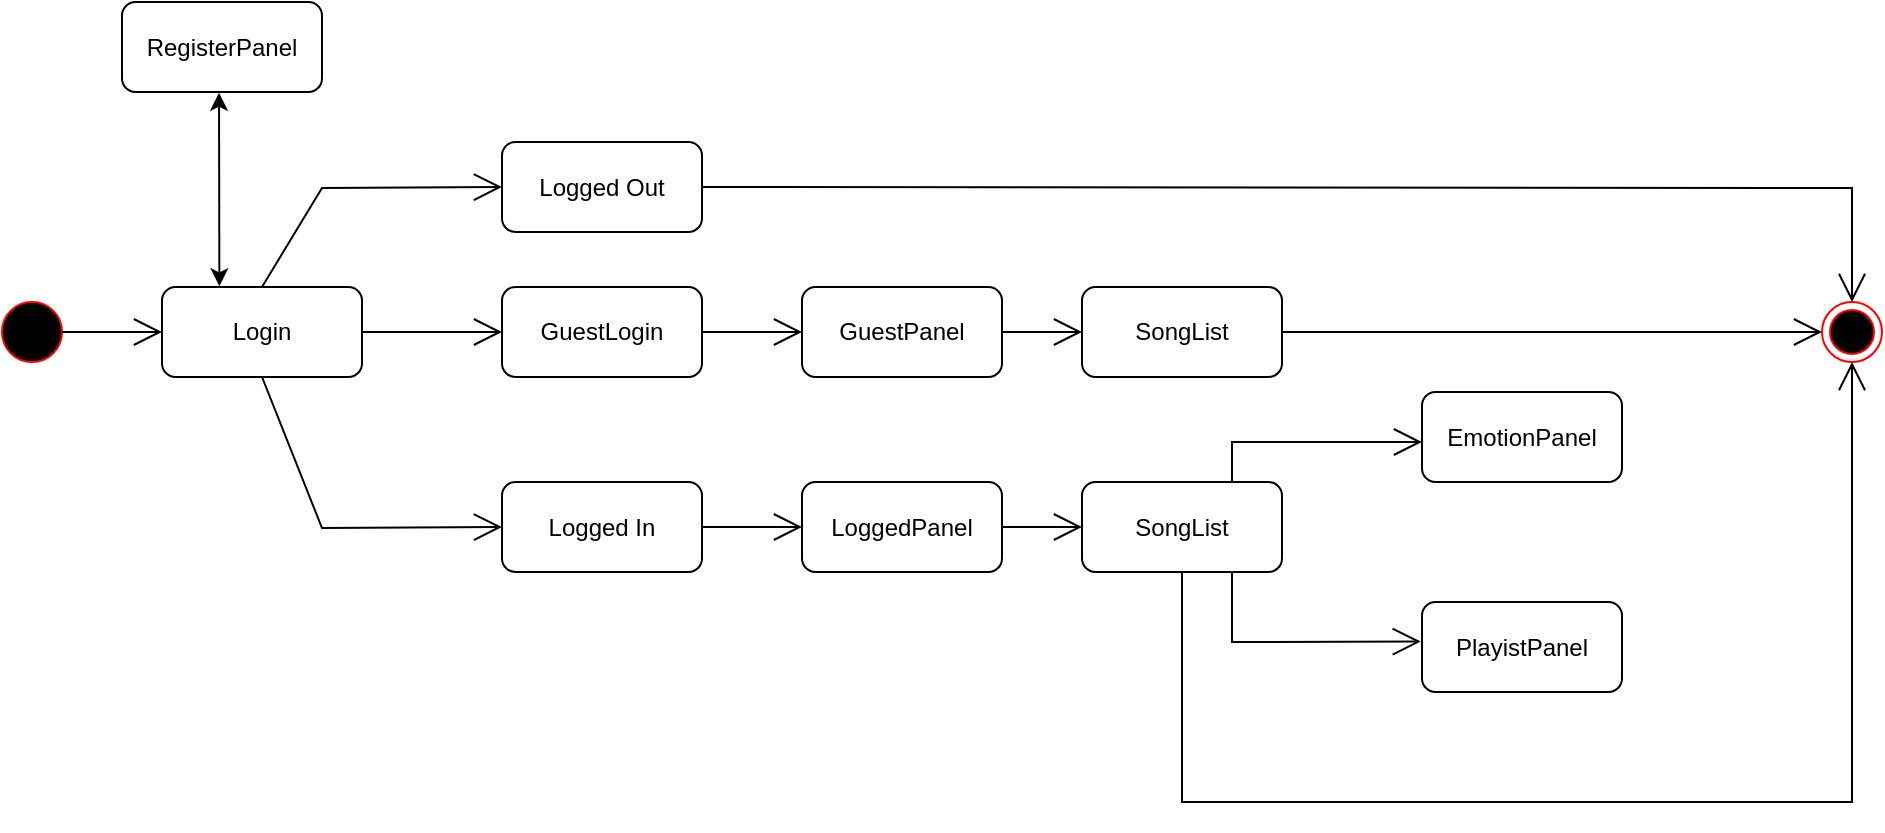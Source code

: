 <mxfile version="21.2.8" type="device">
  <diagram name="Pagina-1" id="cRLQu5AnUjknGKx3u6Ge">
    <mxGraphModel dx="737" dy="1524" grid="1" gridSize="10" guides="1" tooltips="1" connect="1" arrows="1" fold="1" page="1" pageScale="1" pageWidth="827" pageHeight="1169" math="0" shadow="0">
      <root>
        <mxCell id="0" />
        <mxCell id="1" parent="0" />
        <mxCell id="eE56fRcTvq2fknQPrmKP-1" value="Login" style="rounded=1;whiteSpace=wrap;html=1;" parent="1" vertex="1">
          <mxGeometry x="110" y="122.5" width="100" height="45" as="geometry" />
        </mxCell>
        <mxCell id="eE56fRcTvq2fknQPrmKP-2" value="" style="ellipse;html=1;fillColor=#000000;strokeColor=#ff0000;" parent="1" vertex="1">
          <mxGeometry x="30" y="130" width="30" height="30" as="geometry" />
        </mxCell>
        <mxCell id="eE56fRcTvq2fknQPrmKP-3" value="" style="ellipse;html=1;shape=endState;fillColor=#000000;strokeColor=#ff0000;" parent="1" vertex="1">
          <mxGeometry x="940" y="130" width="30" height="30" as="geometry" />
        </mxCell>
        <mxCell id="eE56fRcTvq2fknQPrmKP-4" value="Logged In" style="rounded=1;whiteSpace=wrap;html=1;" parent="1" vertex="1">
          <mxGeometry x="280" y="220" width="100" height="45" as="geometry" />
        </mxCell>
        <mxCell id="eE56fRcTvq2fknQPrmKP-5" value="Logged Out" style="rounded=1;whiteSpace=wrap;html=1;" parent="1" vertex="1">
          <mxGeometry x="280" y="50" width="100" height="45" as="geometry" />
        </mxCell>
        <mxCell id="eE56fRcTvq2fknQPrmKP-11" value="" style="endArrow=open;endFill=1;endSize=12;html=1;rounded=0;exitX=0.5;exitY=0;exitDx=0;exitDy=0;entryX=0;entryY=0.5;entryDx=0;entryDy=0;" parent="1" source="eE56fRcTvq2fknQPrmKP-1" target="eE56fRcTvq2fknQPrmKP-5" edge="1">
          <mxGeometry width="160" relative="1" as="geometry">
            <mxPoint x="340" y="260" as="sourcePoint" />
            <mxPoint x="500" y="260" as="targetPoint" />
            <Array as="points">
              <mxPoint x="190" y="73" />
            </Array>
          </mxGeometry>
        </mxCell>
        <mxCell id="eE56fRcTvq2fknQPrmKP-12" value="" style="endArrow=open;endFill=1;endSize=12;html=1;rounded=0;exitX=0.5;exitY=1;exitDx=0;exitDy=0;entryX=0;entryY=0.5;entryDx=0;entryDy=0;" parent="1" source="eE56fRcTvq2fknQPrmKP-1" target="eE56fRcTvq2fknQPrmKP-4" edge="1">
          <mxGeometry width="160" relative="1" as="geometry">
            <mxPoint x="200" y="133" as="sourcePoint" />
            <mxPoint x="280" y="83" as="targetPoint" />
            <Array as="points">
              <mxPoint x="190" y="243" />
            </Array>
          </mxGeometry>
        </mxCell>
        <mxCell id="eE56fRcTvq2fknQPrmKP-14" value="" style="endArrow=open;endFill=1;endSize=12;html=1;rounded=0;exitX=1;exitY=0.5;exitDx=0;exitDy=0;entryX=0;entryY=0.5;entryDx=0;entryDy=0;" parent="1" source="eE56fRcTvq2fknQPrmKP-2" target="eE56fRcTvq2fknQPrmKP-1" edge="1">
          <mxGeometry width="160" relative="1" as="geometry">
            <mxPoint x="70" y="180" as="sourcePoint" />
            <mxPoint x="120" y="180" as="targetPoint" />
            <Array as="points" />
          </mxGeometry>
        </mxCell>
        <mxCell id="COBxpZL5J5qiwW7H6FFh-1" value="GuestLogin" style="rounded=1;whiteSpace=wrap;html=1;" vertex="1" parent="1">
          <mxGeometry x="280" y="122.5" width="100" height="45" as="geometry" />
        </mxCell>
        <mxCell id="COBxpZL5J5qiwW7H6FFh-2" value="" style="endArrow=open;endFill=1;endSize=12;html=1;rounded=0;exitX=1;exitY=0.5;exitDx=0;exitDy=0;entryX=0;entryY=0.5;entryDx=0;entryDy=0;" edge="1" parent="1" source="eE56fRcTvq2fknQPrmKP-1" target="COBxpZL5J5qiwW7H6FFh-1">
          <mxGeometry width="160" relative="1" as="geometry">
            <mxPoint x="380" y="253" as="sourcePoint" />
            <mxPoint x="430" y="253" as="targetPoint" />
            <Array as="points" />
          </mxGeometry>
        </mxCell>
        <mxCell id="COBxpZL5J5qiwW7H6FFh-21" value="PlayistPanel" style="rounded=1;whiteSpace=wrap;html=1;" vertex="1" parent="1">
          <mxGeometry x="740" y="280" width="100" height="45" as="geometry" />
        </mxCell>
        <mxCell id="COBxpZL5J5qiwW7H6FFh-30" value="GuestPanel" style="rounded=1;whiteSpace=wrap;html=1;" vertex="1" parent="1">
          <mxGeometry x="430" y="122.5" width="100" height="45" as="geometry" />
        </mxCell>
        <mxCell id="COBxpZL5J5qiwW7H6FFh-31" value="LoggedPanel" style="rounded=1;whiteSpace=wrap;html=1;" vertex="1" parent="1">
          <mxGeometry x="430" y="220" width="100" height="45" as="geometry" />
        </mxCell>
        <mxCell id="COBxpZL5J5qiwW7H6FFh-32" value="SongList" style="rounded=1;whiteSpace=wrap;html=1;" vertex="1" parent="1">
          <mxGeometry x="570" y="122.5" width="100" height="45" as="geometry" />
        </mxCell>
        <mxCell id="COBxpZL5J5qiwW7H6FFh-33" value="SongList" style="rounded=1;whiteSpace=wrap;html=1;" vertex="1" parent="1">
          <mxGeometry x="570" y="220" width="100" height="45" as="geometry" />
        </mxCell>
        <mxCell id="COBxpZL5J5qiwW7H6FFh-34" value="EmotionPanel" style="rounded=1;whiteSpace=wrap;html=1;" vertex="1" parent="1">
          <mxGeometry x="740" y="175" width="100" height="45" as="geometry" />
        </mxCell>
        <mxCell id="COBxpZL5J5qiwW7H6FFh-35" value="" style="endArrow=open;endFill=1;endSize=12;html=1;rounded=0;exitX=1;exitY=0.5;exitDx=0;exitDy=0;entryX=0;entryY=0.5;entryDx=0;entryDy=0;" edge="1" parent="1" source="COBxpZL5J5qiwW7H6FFh-32" target="eE56fRcTvq2fknQPrmKP-3">
          <mxGeometry width="160" relative="1" as="geometry">
            <mxPoint x="250" y="155" as="sourcePoint" />
            <mxPoint x="290" y="155" as="targetPoint" />
            <Array as="points" />
          </mxGeometry>
        </mxCell>
        <mxCell id="COBxpZL5J5qiwW7H6FFh-36" value="" style="endArrow=open;endFill=1;endSize=12;html=1;rounded=0;exitX=1;exitY=0.5;exitDx=0;exitDy=0;entryX=0.5;entryY=0;entryDx=0;entryDy=0;" edge="1" parent="1" source="eE56fRcTvq2fknQPrmKP-5" target="eE56fRcTvq2fknQPrmKP-3">
          <mxGeometry width="160" relative="1" as="geometry">
            <mxPoint x="680" y="155" as="sourcePoint" />
            <mxPoint x="950" y="155" as="targetPoint" />
            <Array as="points">
              <mxPoint x="955" y="73" />
            </Array>
          </mxGeometry>
        </mxCell>
        <mxCell id="COBxpZL5J5qiwW7H6FFh-37" value="" style="endArrow=open;endFill=1;endSize=12;html=1;rounded=0;exitX=0.5;exitY=1;exitDx=0;exitDy=0;entryX=0.5;entryY=1;entryDx=0;entryDy=0;" edge="1" parent="1" source="COBxpZL5J5qiwW7H6FFh-33" target="eE56fRcTvq2fknQPrmKP-3">
          <mxGeometry width="160" relative="1" as="geometry">
            <mxPoint x="680" y="155" as="sourcePoint" />
            <mxPoint x="950" y="155" as="targetPoint" />
            <Array as="points">
              <mxPoint x="620" y="380" />
              <mxPoint x="955" y="380" />
            </Array>
          </mxGeometry>
        </mxCell>
        <mxCell id="COBxpZL5J5qiwW7H6FFh-38" value="" style="endArrow=open;endFill=1;endSize=12;html=1;rounded=0;exitX=1;exitY=0.5;exitDx=0;exitDy=0;entryX=0;entryY=0.5;entryDx=0;entryDy=0;" edge="1" parent="1" source="COBxpZL5J5qiwW7H6FFh-1" target="COBxpZL5J5qiwW7H6FFh-30">
          <mxGeometry width="160" relative="1" as="geometry">
            <mxPoint x="250" y="155" as="sourcePoint" />
            <mxPoint x="290" y="155" as="targetPoint" />
            <Array as="points" />
          </mxGeometry>
        </mxCell>
        <mxCell id="COBxpZL5J5qiwW7H6FFh-39" value="" style="endArrow=open;endFill=1;endSize=12;html=1;rounded=0;exitX=1;exitY=0.5;exitDx=0;exitDy=0;" edge="1" parent="1" source="COBxpZL5J5qiwW7H6FFh-30" target="COBxpZL5J5qiwW7H6FFh-32">
          <mxGeometry width="160" relative="1" as="geometry">
            <mxPoint x="390" y="155" as="sourcePoint" />
            <mxPoint x="440" y="155" as="targetPoint" />
            <Array as="points" />
          </mxGeometry>
        </mxCell>
        <mxCell id="COBxpZL5J5qiwW7H6FFh-40" value="" style="endArrow=open;endFill=1;endSize=12;html=1;rounded=0;exitX=1;exitY=0.5;exitDx=0;exitDy=0;" edge="1" parent="1" source="eE56fRcTvq2fknQPrmKP-4" target="COBxpZL5J5qiwW7H6FFh-31">
          <mxGeometry width="160" relative="1" as="geometry">
            <mxPoint x="540" y="155" as="sourcePoint" />
            <mxPoint x="580" y="155" as="targetPoint" />
            <Array as="points" />
          </mxGeometry>
        </mxCell>
        <mxCell id="COBxpZL5J5qiwW7H6FFh-41" value="" style="endArrow=open;endFill=1;endSize=12;html=1;rounded=0;exitX=1;exitY=0.5;exitDx=0;exitDy=0;entryX=0;entryY=0.5;entryDx=0;entryDy=0;" edge="1" parent="1" source="COBxpZL5J5qiwW7H6FFh-31" target="COBxpZL5J5qiwW7H6FFh-33">
          <mxGeometry width="160" relative="1" as="geometry">
            <mxPoint x="390" y="253" as="sourcePoint" />
            <mxPoint x="440" y="253" as="targetPoint" />
            <Array as="points" />
          </mxGeometry>
        </mxCell>
        <mxCell id="COBxpZL5J5qiwW7H6FFh-42" value="RegisterPanel" style="rounded=1;whiteSpace=wrap;html=1;" vertex="1" parent="1">
          <mxGeometry x="90" y="-20" width="100" height="45" as="geometry" />
        </mxCell>
        <mxCell id="COBxpZL5J5qiwW7H6FFh-43" value="" style="endArrow=classic;startArrow=classic;html=1;rounded=0;entryX=0.485;entryY=1.009;entryDx=0;entryDy=0;exitX=0.287;exitY=-0.008;exitDx=0;exitDy=0;entryPerimeter=0;exitPerimeter=0;" edge="1" parent="1" source="eE56fRcTvq2fknQPrmKP-1" target="COBxpZL5J5qiwW7H6FFh-42">
          <mxGeometry width="50" height="50" relative="1" as="geometry">
            <mxPoint x="450" y="90" as="sourcePoint" />
            <mxPoint x="500" y="40" as="targetPoint" />
            <Array as="points" />
          </mxGeometry>
        </mxCell>
        <mxCell id="COBxpZL5J5qiwW7H6FFh-44" value="" style="endArrow=open;endFill=1;endSize=12;html=1;rounded=0;exitX=0.75;exitY=0;exitDx=0;exitDy=0;" edge="1" parent="1" source="COBxpZL5J5qiwW7H6FFh-33">
          <mxGeometry width="160" relative="1" as="geometry">
            <mxPoint x="540" y="155" as="sourcePoint" />
            <mxPoint x="740" y="200" as="targetPoint" />
            <Array as="points">
              <mxPoint x="645" y="200" />
            </Array>
          </mxGeometry>
        </mxCell>
        <mxCell id="COBxpZL5J5qiwW7H6FFh-45" value="" style="endArrow=open;endFill=1;endSize=12;html=1;rounded=0;exitX=0.75;exitY=1;exitDx=0;exitDy=0;entryX=-0.006;entryY=0.44;entryDx=0;entryDy=0;entryPerimeter=0;" edge="1" parent="1" source="COBxpZL5J5qiwW7H6FFh-33" target="COBxpZL5J5qiwW7H6FFh-21">
          <mxGeometry width="160" relative="1" as="geometry">
            <mxPoint x="655" y="230" as="sourcePoint" />
            <mxPoint x="750" y="210" as="targetPoint" />
            <Array as="points">
              <mxPoint x="645" y="300" />
            </Array>
          </mxGeometry>
        </mxCell>
      </root>
    </mxGraphModel>
  </diagram>
</mxfile>
